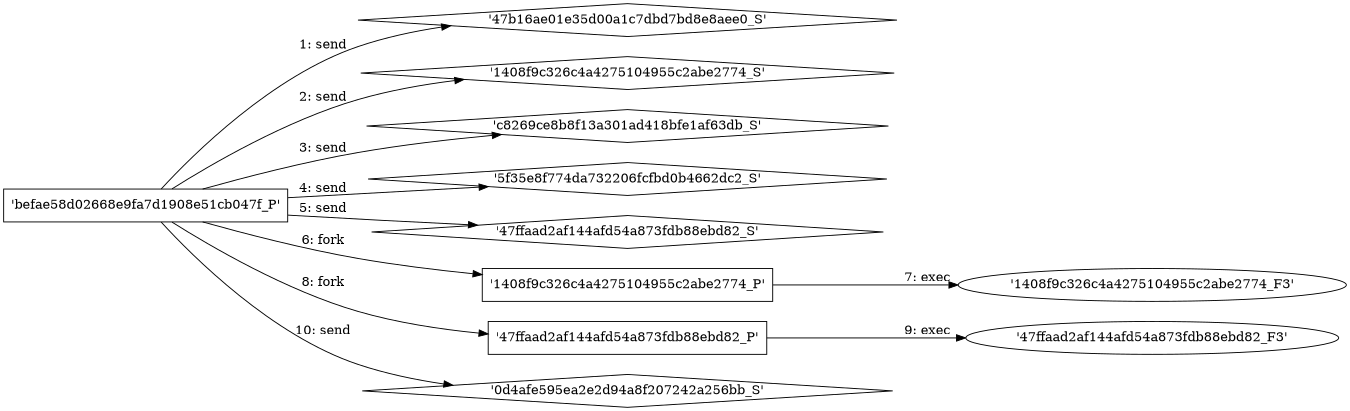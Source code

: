 digraph "D:\Learning\Paper\apt\基于CTI的攻击预警\Dataset\攻击图\ASGfromALLCTI\Vulnerability Spotlight Two bugs in KCodes NetUSB affect some NETGEAR routers.dot" {
rankdir="LR"
size="9"
fixedsize="false"
splines="true"
nodesep=0.3
ranksep=0
fontsize=10
overlap="scalexy"
engine= "neato"
	"'47b16ae01e35d00a1c7dbd7bd8e8aee0_S'" [node_type=Socket shape=diamond]
	"'befae58d02668e9fa7d1908e51cb047f_P'" [node_type=Process shape=box]
	"'befae58d02668e9fa7d1908e51cb047f_P'" -> "'47b16ae01e35d00a1c7dbd7bd8e8aee0_S'" [label="1: send"]
	"'1408f9c326c4a4275104955c2abe2774_S'" [node_type=Socket shape=diamond]
	"'befae58d02668e9fa7d1908e51cb047f_P'" [node_type=Process shape=box]
	"'befae58d02668e9fa7d1908e51cb047f_P'" -> "'1408f9c326c4a4275104955c2abe2774_S'" [label="2: send"]
	"'c8269ce8b8f13a301ad418bfe1af63db_S'" [node_type=Socket shape=diamond]
	"'befae58d02668e9fa7d1908e51cb047f_P'" [node_type=Process shape=box]
	"'befae58d02668e9fa7d1908e51cb047f_P'" -> "'c8269ce8b8f13a301ad418bfe1af63db_S'" [label="3: send"]
	"'5f35e8f774da732206fcfbd0b4662dc2_S'" [node_type=Socket shape=diamond]
	"'befae58d02668e9fa7d1908e51cb047f_P'" [node_type=Process shape=box]
	"'befae58d02668e9fa7d1908e51cb047f_P'" -> "'5f35e8f774da732206fcfbd0b4662dc2_S'" [label="4: send"]
	"'47ffaad2af144afd54a873fdb88ebd82_S'" [node_type=Socket shape=diamond]
	"'befae58d02668e9fa7d1908e51cb047f_P'" [node_type=Process shape=box]
	"'befae58d02668e9fa7d1908e51cb047f_P'" -> "'47ffaad2af144afd54a873fdb88ebd82_S'" [label="5: send"]
	"'befae58d02668e9fa7d1908e51cb047f_P'" [node_type=Process shape=box]
	"'1408f9c326c4a4275104955c2abe2774_P'" [node_type=Process shape=box]
	"'befae58d02668e9fa7d1908e51cb047f_P'" -> "'1408f9c326c4a4275104955c2abe2774_P'" [label="6: fork"]
	"'1408f9c326c4a4275104955c2abe2774_P'" [node_type=Process shape=box]
	"'1408f9c326c4a4275104955c2abe2774_F3'" [node_type=File shape=ellipse]
	"'1408f9c326c4a4275104955c2abe2774_P'" -> "'1408f9c326c4a4275104955c2abe2774_F3'" [label="7: exec"]
	"'befae58d02668e9fa7d1908e51cb047f_P'" [node_type=Process shape=box]
	"'47ffaad2af144afd54a873fdb88ebd82_P'" [node_type=Process shape=box]
	"'befae58d02668e9fa7d1908e51cb047f_P'" -> "'47ffaad2af144afd54a873fdb88ebd82_P'" [label="8: fork"]
	"'47ffaad2af144afd54a873fdb88ebd82_P'" [node_type=Process shape=box]
	"'47ffaad2af144afd54a873fdb88ebd82_F3'" [node_type=File shape=ellipse]
	"'47ffaad2af144afd54a873fdb88ebd82_P'" -> "'47ffaad2af144afd54a873fdb88ebd82_F3'" [label="9: exec"]
	"'0d4afe595ea2e2d94a8f207242a256bb_S'" [node_type=Socket shape=diamond]
	"'befae58d02668e9fa7d1908e51cb047f_P'" [node_type=Process shape=box]
	"'befae58d02668e9fa7d1908e51cb047f_P'" -> "'0d4afe595ea2e2d94a8f207242a256bb_S'" [label="10: send"]
}
